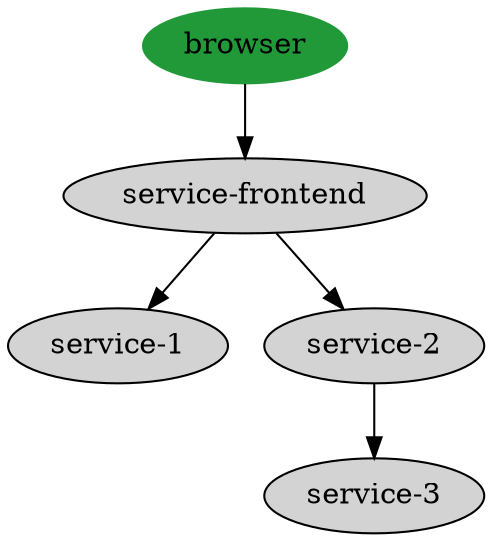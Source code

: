 digraph calls {
  ratio = fill;
  node [style=filled];
  concentrate=true;
  "browser" -> "service-frontend"
  "service-frontend" -> "service-1"
  "service-frontend" -> "service-2"
  "service-2" -> "service-3"

  "browser"[color="#219939"];
}